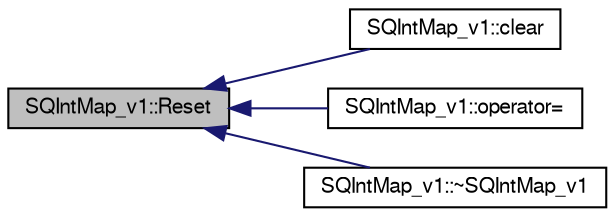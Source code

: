 digraph "SQIntMap_v1::Reset"
{
  bgcolor="transparent";
  edge [fontname="FreeSans",fontsize="10",labelfontname="FreeSans",labelfontsize="10"];
  node [fontname="FreeSans",fontsize="10",shape=record];
  rankdir="LR";
  Node1 [label="SQIntMap_v1::Reset",height=0.2,width=0.4,color="black", fillcolor="grey75", style="filled" fontcolor="black"];
  Node1 -> Node2 [dir="back",color="midnightblue",fontsize="10",style="solid",fontname="FreeSans"];
  Node2 [label="SQIntMap_v1::clear",height=0.2,width=0.4,color="black",URL="$d1/d94/classSQIntMap__v1.html#a17a55e39ea4fd1bfbaa984db68b574f4"];
  Node1 -> Node3 [dir="back",color="midnightblue",fontsize="10",style="solid",fontname="FreeSans"];
  Node3 [label="SQIntMap_v1::operator=",height=0.2,width=0.4,color="black",URL="$d1/d94/classSQIntMap__v1.html#a93572f420e98df66e6840b22b59cda74"];
  Node1 -> Node4 [dir="back",color="midnightblue",fontsize="10",style="solid",fontname="FreeSans"];
  Node4 [label="SQIntMap_v1::~SQIntMap_v1",height=0.2,width=0.4,color="black",URL="$d1/d94/classSQIntMap__v1.html#a4202500219d43c34cd68670cf0f5bf9e"];
}
